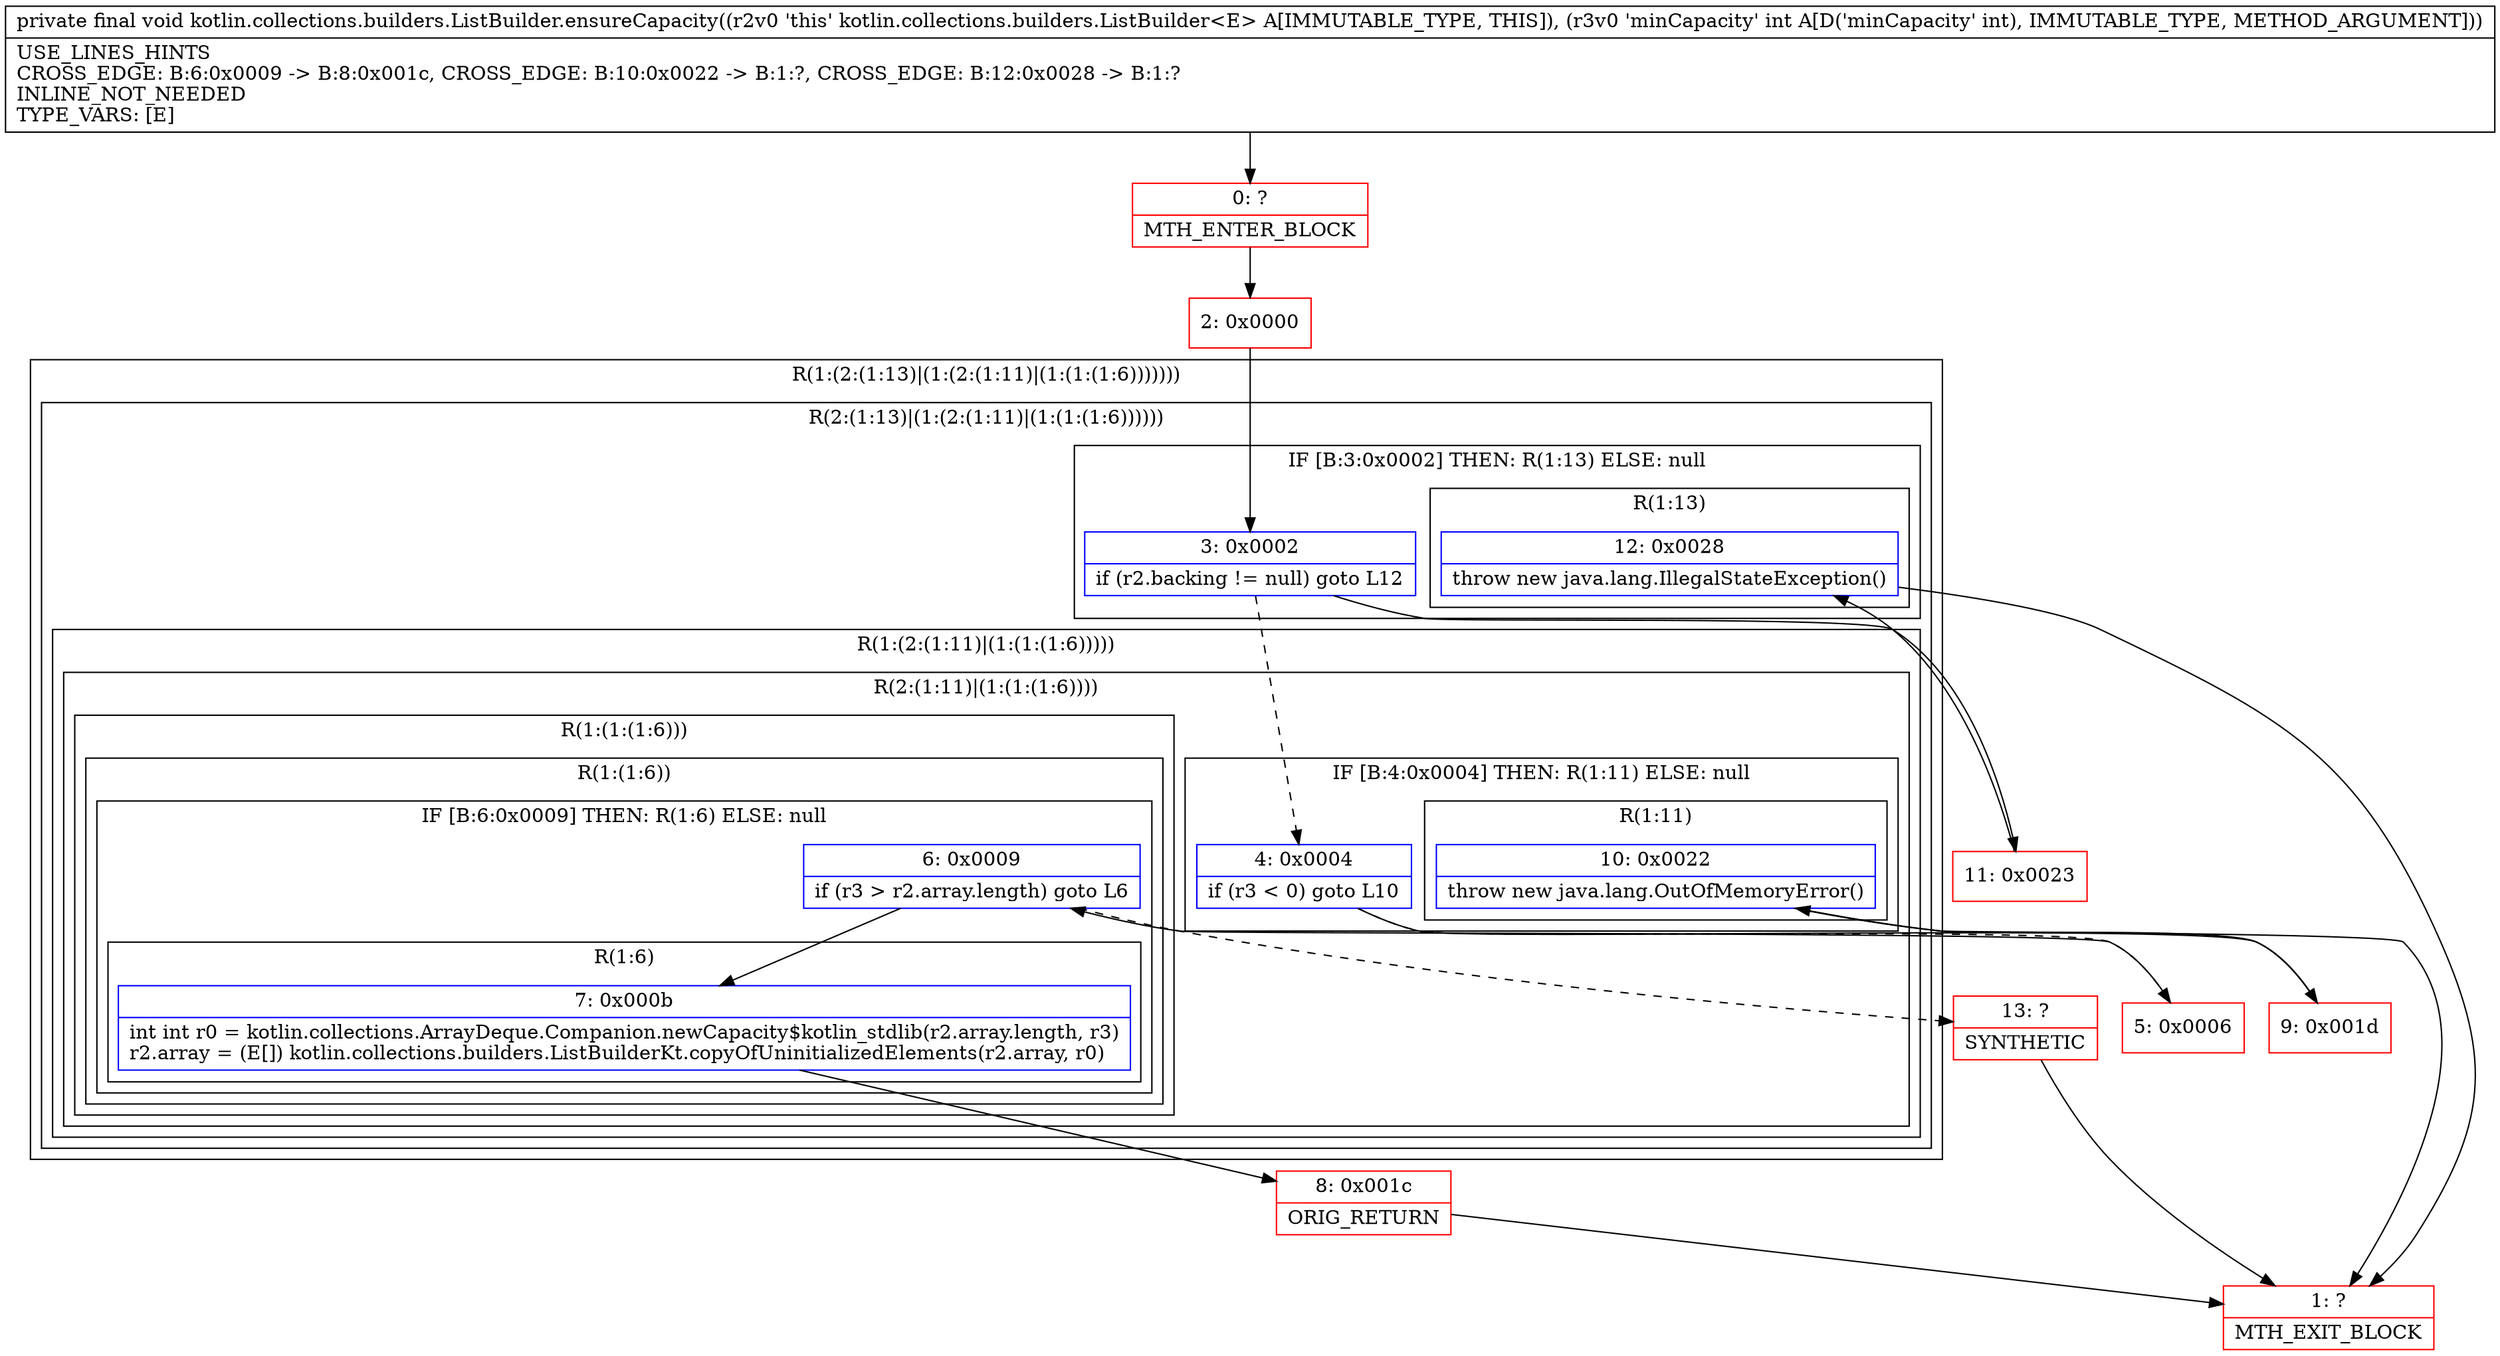 digraph "CFG forkotlin.collections.builders.ListBuilder.ensureCapacity(I)V" {
subgraph cluster_Region_933335779 {
label = "R(1:(2:(1:13)|(1:(2:(1:11)|(1:(1:(1:6)))))))";
node [shape=record,color=blue];
subgraph cluster_Region_369303283 {
label = "R(2:(1:13)|(1:(2:(1:11)|(1:(1:(1:6))))))";
node [shape=record,color=blue];
subgraph cluster_IfRegion_2112437035 {
label = "IF [B:3:0x0002] THEN: R(1:13) ELSE: null";
node [shape=record,color=blue];
Node_3 [shape=record,label="{3\:\ 0x0002|if (r2.backing != null) goto L12\l}"];
subgraph cluster_Region_1135416227 {
label = "R(1:13)";
node [shape=record,color=blue];
Node_12 [shape=record,label="{12\:\ 0x0028|throw new java.lang.IllegalStateException()\l}"];
}
}
subgraph cluster_Region_2015410111 {
label = "R(1:(2:(1:11)|(1:(1:(1:6)))))";
node [shape=record,color=blue];
subgraph cluster_Region_1985661646 {
label = "R(2:(1:11)|(1:(1:(1:6))))";
node [shape=record,color=blue];
subgraph cluster_IfRegion_1121879885 {
label = "IF [B:4:0x0004] THEN: R(1:11) ELSE: null";
node [shape=record,color=blue];
Node_4 [shape=record,label="{4\:\ 0x0004|if (r3 \< 0) goto L10\l}"];
subgraph cluster_Region_1766175934 {
label = "R(1:11)";
node [shape=record,color=blue];
Node_10 [shape=record,label="{10\:\ 0x0022|throw new java.lang.OutOfMemoryError()\l}"];
}
}
subgraph cluster_Region_346389350 {
label = "R(1:(1:(1:6)))";
node [shape=record,color=blue];
subgraph cluster_Region_881450886 {
label = "R(1:(1:6))";
node [shape=record,color=blue];
subgraph cluster_IfRegion_47956661 {
label = "IF [B:6:0x0009] THEN: R(1:6) ELSE: null";
node [shape=record,color=blue];
Node_6 [shape=record,label="{6\:\ 0x0009|if (r3 \> r2.array.length) goto L6\l}"];
subgraph cluster_Region_56757680 {
label = "R(1:6)";
node [shape=record,color=blue];
Node_7 [shape=record,label="{7\:\ 0x000b|int int r0 = kotlin.collections.ArrayDeque.Companion.newCapacity$kotlin_stdlib(r2.array.length, r3)\lr2.array = (E[]) kotlin.collections.builders.ListBuilderKt.copyOfUninitializedElements(r2.array, r0)\l}"];
}
}
}
}
}
}
}
}
Node_0 [shape=record,color=red,label="{0\:\ ?|MTH_ENTER_BLOCK\l}"];
Node_2 [shape=record,color=red,label="{2\:\ 0x0000}"];
Node_5 [shape=record,color=red,label="{5\:\ 0x0006}"];
Node_8 [shape=record,color=red,label="{8\:\ 0x001c|ORIG_RETURN\l}"];
Node_1 [shape=record,color=red,label="{1\:\ ?|MTH_EXIT_BLOCK\l}"];
Node_13 [shape=record,color=red,label="{13\:\ ?|SYNTHETIC\l}"];
Node_9 [shape=record,color=red,label="{9\:\ 0x001d}"];
Node_11 [shape=record,color=red,label="{11\:\ 0x0023}"];
MethodNode[shape=record,label="{private final void kotlin.collections.builders.ListBuilder.ensureCapacity((r2v0 'this' kotlin.collections.builders.ListBuilder\<E\> A[IMMUTABLE_TYPE, THIS]), (r3v0 'minCapacity' int A[D('minCapacity' int), IMMUTABLE_TYPE, METHOD_ARGUMENT]))  | USE_LINES_HINTS\lCROSS_EDGE: B:6:0x0009 \-\> B:8:0x001c, CROSS_EDGE: B:10:0x0022 \-\> B:1:?, CROSS_EDGE: B:12:0x0028 \-\> B:1:?\lINLINE_NOT_NEEDED\lTYPE_VARS: [E]\l}"];
MethodNode -> Node_0;Node_3 -> Node_4[style=dashed];
Node_3 -> Node_11;
Node_12 -> Node_1;
Node_4 -> Node_5[style=dashed];
Node_4 -> Node_9;
Node_10 -> Node_1;
Node_6 -> Node_7;
Node_6 -> Node_13[style=dashed];
Node_7 -> Node_8;
Node_0 -> Node_2;
Node_2 -> Node_3;
Node_5 -> Node_6;
Node_8 -> Node_1;
Node_13 -> Node_1;
Node_9 -> Node_10;
Node_11 -> Node_12;
}

